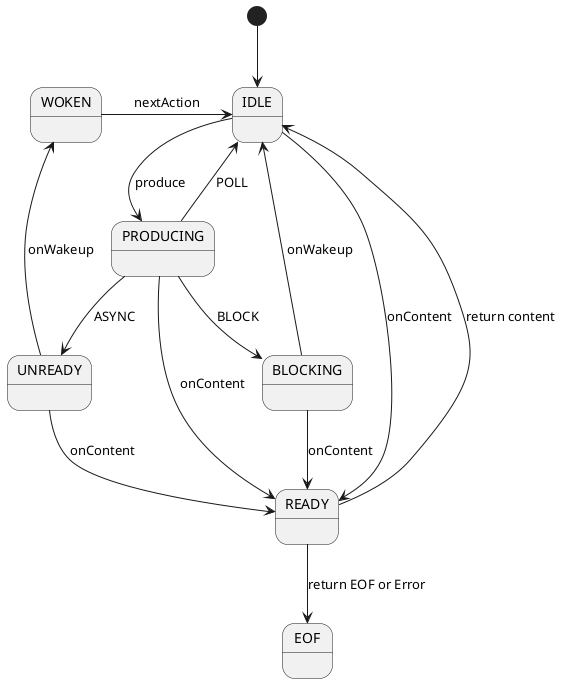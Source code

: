 @startuml


IDLE:
PRODUCING:
BLOCKING:
UNREADY:
WOKEN:
READY:
EOF:


[*] --> IDLE

IDLE --> PRODUCING : produce

PRODUCING --> READY : onContent
BLOCKING --> READY : onContent
UNREADY --> READY : onContent
IDLE --> READY : onContent

BLOCKING -up-> IDLE : onWakeup
UNREADY -up-> WOKEN : onWakeup
WOKEN -right->IDLE : nextAction

PRODUCING -up-> IDLE : POLL
PRODUCING --> BLOCKING : BLOCK
PRODUCING --> UNREADY : ASYNC

READY -up-> IDLE : return content
READY --> EOF : return EOF or Error
@enduml